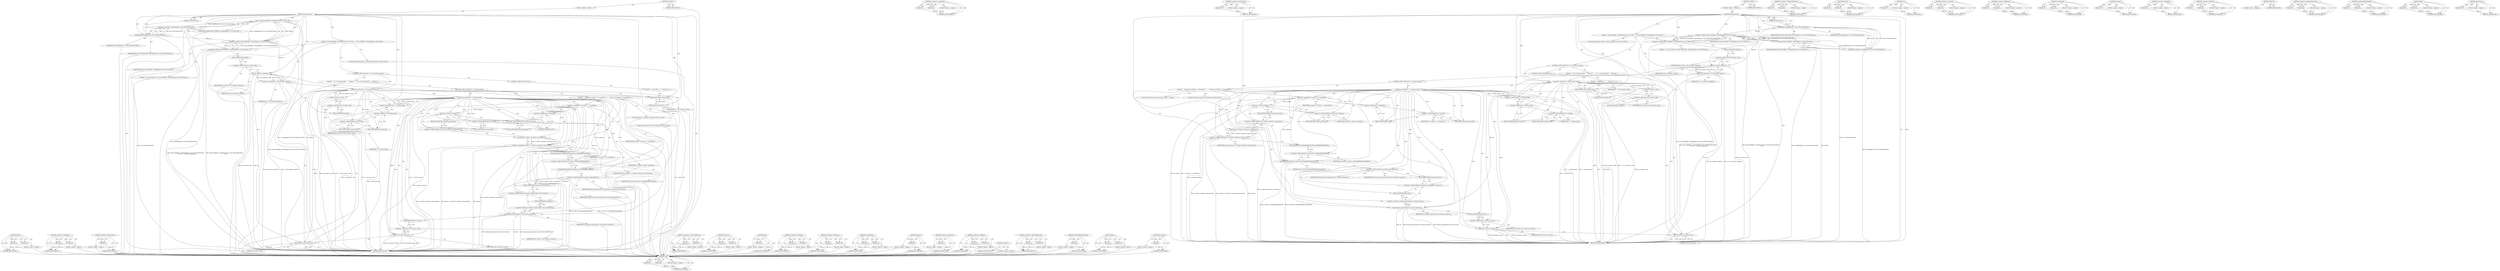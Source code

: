 digraph "pp_instance" {
vulnerable_181 [label=<(METHOD,erase)>];
vulnerable_182 [label=<(PARAM,p1)>];
vulnerable_183 [label=<(PARAM,p2)>];
vulnerable_184 [label=<(BLOCK,&lt;empty&gt;,&lt;empty&gt;)>];
vulnerable_185 [label=<(METHOD_RETURN,ANY)>];
vulnerable_135 [label=<(METHOD,&lt;operator&gt;.assignment)>];
vulnerable_136 [label=<(PARAM,p1)>];
vulnerable_137 [label=<(PARAM,p2)>];
vulnerable_138 [label=<(BLOCK,&lt;empty&gt;,&lt;empty&gt;)>];
vulnerable_139 [label=<(METHOD_RETURN,ANY)>];
vulnerable_159 [label=<(METHOD,&lt;operator&gt;.preDecrement)>];
vulnerable_160 [label=<(PARAM,p1)>];
vulnerable_161 [label=<(BLOCK,&lt;empty&gt;,&lt;empty&gt;)>];
vulnerable_162 [label=<(METHOD_RETURN,ANY)>];
vulnerable_6 [label=<(METHOD,&lt;global&gt;)<SUB>1</SUB>>];
vulnerable_7 [label=<(BLOCK,&lt;empty&gt;,&lt;empty&gt;)<SUB>1</SUB>>];
vulnerable_8 [label=<(METHOD,UnrefResource)<SUB>1</SUB>>];
vulnerable_9 [label=<(PARAM,PP_Resource res)<SUB>1</SUB>>];
vulnerable_10 [label=<(BLOCK,{
  DLOG_IF(ERROR, !CheckIdType(res, PP_ID_TYPE...,{
  DLOG_IF(ERROR, !CheckIdType(res, PP_ID_TYPE...)<SUB>1</SUB>>];
vulnerable_11 [label=<(&lt;operator&gt;.shiftLeft,DLOG_IF(ERROR, !CheckIdType(res, PP_ID_TYPE_RES...)<SUB>2</SUB>>];
vulnerable_12 [label=<(&lt;operator&gt;.shiftLeft,DLOG_IF(ERROR, !CheckIdType(res, PP_ID_TYPE_RES...)<SUB>2</SUB>>];
vulnerable_13 [label=<(DLOG_IF,DLOG_IF(ERROR, !CheckIdType(res, PP_ID_TYPE_RES...)<SUB>2</SUB>>];
vulnerable_14 [label=<(IDENTIFIER,ERROR,DLOG_IF(ERROR, !CheckIdType(res, PP_ID_TYPE_RES...)<SUB>2</SUB>>];
vulnerable_15 [label=<(&lt;operator&gt;.logicalNot,!CheckIdType(res, PP_ID_TYPE_RESOURCE))<SUB>2</SUB>>];
vulnerable_16 [label=<(CheckIdType,CheckIdType(res, PP_ID_TYPE_RESOURCE))<SUB>2</SUB>>];
vulnerable_17 [label=<(IDENTIFIER,res,CheckIdType(res, PP_ID_TYPE_RESOURCE))<SUB>2</SUB>>];
vulnerable_18 [label=<(IDENTIFIER,PP_ID_TYPE_RESOURCE,CheckIdType(res, PP_ID_TYPE_RESOURCE))<SUB>2</SUB>>];
vulnerable_19 [label=<(IDENTIFIER,res,DLOG_IF(ERROR, !CheckIdType(res, PP_ID_TYPE_RES...)<SUB>3</SUB>>];
vulnerable_20 [label=<(LITERAL,&quot; is not a PP_Resource.&quot;,DLOG_IF(ERROR, !CheckIdType(res, PP_ID_TYPE_RES...)<SUB>3</SUB>>];
vulnerable_21 [label="<(LOCAL,ResourceMap.iterator i: ResourceMap.iterator)<SUB>4</SUB>>"];
vulnerable_22 [label=<(&lt;operator&gt;.assignment,i = live_resources_.find(res))<SUB>4</SUB>>];
vulnerable_23 [label=<(IDENTIFIER,i,i = live_resources_.find(res))<SUB>4</SUB>>];
vulnerable_24 [label=<(find,live_resources_.find(res))<SUB>4</SUB>>];
vulnerable_25 [label=<(&lt;operator&gt;.fieldAccess,live_resources_.find)<SUB>4</SUB>>];
vulnerable_26 [label=<(IDENTIFIER,live_resources_,live_resources_.find(res))<SUB>4</SUB>>];
vulnerable_27 [label=<(FIELD_IDENTIFIER,find,find)<SUB>4</SUB>>];
vulnerable_28 [label=<(IDENTIFIER,res,live_resources_.find(res))<SUB>4</SUB>>];
vulnerable_29 [label=<(CONTROL_STRUCTURE,IF,if (i != live_resources_.end()))<SUB>5</SUB>>];
vulnerable_30 [label=<(&lt;operator&gt;.notEquals,i != live_resources_.end())<SUB>5</SUB>>];
vulnerable_31 [label=<(IDENTIFIER,i,i != live_resources_.end())<SUB>5</SUB>>];
vulnerable_32 [label=<(end,live_resources_.end())<SUB>5</SUB>>];
vulnerable_33 [label=<(&lt;operator&gt;.fieldAccess,live_resources_.end)<SUB>5</SUB>>];
vulnerable_34 [label=<(IDENTIFIER,live_resources_,live_resources_.end())<SUB>5</SUB>>];
vulnerable_35 [label=<(FIELD_IDENTIFIER,end,end)<SUB>5</SUB>>];
vulnerable_36 [label=<(BLOCK,{
    if (!--i-&gt;second.second) {
      Resource...,{
    if (!--i-&gt;second.second) {
      Resource...)<SUB>5</SUB>>];
vulnerable_37 [label=<(CONTROL_STRUCTURE,IF,if (!--i-&gt;second.second))<SUB>6</SUB>>];
vulnerable_38 [label=<(&lt;operator&gt;.logicalNot,!--i-&gt;second.second)<SUB>6</SUB>>];
vulnerable_39 [label=<(&lt;operator&gt;.preDecrement,--i-&gt;second.second)<SUB>6</SUB>>];
vulnerable_40 [label=<(&lt;operator&gt;.fieldAccess,i-&gt;second.second)<SUB>6</SUB>>];
vulnerable_41 [label=<(&lt;operator&gt;.indirectFieldAccess,i-&gt;second)<SUB>6</SUB>>];
vulnerable_42 [label=<(IDENTIFIER,i,--i-&gt;second.second)<SUB>6</SUB>>];
vulnerable_43 [label=<(FIELD_IDENTIFIER,second,second)<SUB>6</SUB>>];
vulnerable_44 [label=<(FIELD_IDENTIFIER,second,second)<SUB>6</SUB>>];
vulnerable_45 [label=<(BLOCK,{
      Resource* to_release = i-&gt;second.first;...,{
      Resource* to_release = i-&gt;second.first;...)<SUB>6</SUB>>];
vulnerable_46 [label="<(LOCAL,Resource* to_release: Resource*)<SUB>7</SUB>>"];
vulnerable_47 [label=<(&lt;operator&gt;.assignment,* to_release = i-&gt;second.first)<SUB>7</SUB>>];
vulnerable_48 [label=<(IDENTIFIER,to_release,* to_release = i-&gt;second.first)<SUB>7</SUB>>];
vulnerable_49 [label=<(&lt;operator&gt;.fieldAccess,i-&gt;second.first)<SUB>7</SUB>>];
vulnerable_50 [label=<(&lt;operator&gt;.indirectFieldAccess,i-&gt;second)<SUB>7</SUB>>];
vulnerable_51 [label=<(IDENTIFIER,i,* to_release = i-&gt;second.first)<SUB>7</SUB>>];
vulnerable_52 [label=<(FIELD_IDENTIFIER,second,second)<SUB>7</SUB>>];
vulnerable_53 [label=<(FIELD_IDENTIFIER,first,first)<SUB>7</SUB>>];
vulnerable_54 [label="<(LOCAL,PP_Instance instance: PP_Instance)<SUB>8</SUB>>"];
vulnerable_55 [label=<(&lt;operator&gt;.assignment,instance = to_release-&gt;instance()-&gt;pp_instance())<SUB>8</SUB>>];
vulnerable_56 [label=<(IDENTIFIER,instance,instance = to_release-&gt;instance()-&gt;pp_instance())<SUB>8</SUB>>];
vulnerable_57 [label=<(pp_instance,to_release-&gt;instance()-&gt;pp_instance())<SUB>8</SUB>>];
vulnerable_58 [label=<(&lt;operator&gt;.indirectFieldAccess,to_release-&gt;instance()-&gt;pp_instance)<SUB>8</SUB>>];
vulnerable_59 [label=<(instance,to_release-&gt;instance())<SUB>8</SUB>>];
vulnerable_60 [label=<(&lt;operator&gt;.indirectFieldAccess,to_release-&gt;instance)<SUB>8</SUB>>];
vulnerable_61 [label=<(IDENTIFIER,to_release,to_release-&gt;instance())<SUB>8</SUB>>];
vulnerable_62 [label=<(FIELD_IDENTIFIER,instance,instance)<SUB>8</SUB>>];
vulnerable_63 [label=<(FIELD_IDENTIFIER,pp_instance,pp_instance)<SUB>8</SUB>>];
vulnerable_64 [label=<(LastPluginRefWasDeleted,to_release-&gt;LastPluginRefWasDeleted(false))<SUB>9</SUB>>];
vulnerable_65 [label=<(&lt;operator&gt;.indirectFieldAccess,to_release-&gt;LastPluginRefWasDeleted)<SUB>9</SUB>>];
vulnerable_66 [label=<(IDENTIFIER,to_release,to_release-&gt;LastPluginRefWasDeleted(false))<SUB>9</SUB>>];
vulnerable_67 [label=<(FIELD_IDENTIFIER,LastPluginRefWasDeleted,LastPluginRefWasDeleted)<SUB>9</SUB>>];
vulnerable_68 [label=<(LITERAL,false,to_release-&gt;LastPluginRefWasDeleted(false))<SUB>9</SUB>>];
vulnerable_69 [label=<(erase,instance_map_[instance]-&gt;resources.erase(res))<SUB>11</SUB>>];
vulnerable_70 [label=<(&lt;operator&gt;.fieldAccess,instance_map_[instance]-&gt;resources.erase)<SUB>11</SUB>>];
vulnerable_71 [label=<(&lt;operator&gt;.indirectFieldAccess,instance_map_[instance]-&gt;resources)<SUB>11</SUB>>];
vulnerable_72 [label=<(&lt;operator&gt;.indirectIndexAccess,instance_map_[instance])<SUB>11</SUB>>];
vulnerable_73 [label=<(IDENTIFIER,instance_map_,instance_map_[instance]-&gt;resources.erase(res))<SUB>11</SUB>>];
vulnerable_74 [label=<(IDENTIFIER,instance,instance_map_[instance]-&gt;resources.erase(res))<SUB>11</SUB>>];
vulnerable_75 [label=<(FIELD_IDENTIFIER,resources,resources)<SUB>11</SUB>>];
vulnerable_76 [label=<(FIELD_IDENTIFIER,erase,erase)<SUB>11</SUB>>];
vulnerable_77 [label=<(IDENTIFIER,res,instance_map_[instance]-&gt;resources.erase(res))<SUB>11</SUB>>];
vulnerable_78 [label=<(erase,live_resources_.erase(i))<SUB>12</SUB>>];
vulnerable_79 [label=<(&lt;operator&gt;.fieldAccess,live_resources_.erase)<SUB>12</SUB>>];
vulnerable_80 [label=<(IDENTIFIER,live_resources_,live_resources_.erase(i))<SUB>12</SUB>>];
vulnerable_81 [label=<(FIELD_IDENTIFIER,erase,erase)<SUB>12</SUB>>];
vulnerable_82 [label=<(IDENTIFIER,i,live_resources_.erase(i))<SUB>12</SUB>>];
vulnerable_83 [label=<(RETURN,return true;,return true;)<SUB>14</SUB>>];
vulnerable_84 [label=<(LITERAL,true,return true;)<SUB>14</SUB>>];
vulnerable_85 [label=<(CONTROL_STRUCTURE,ELSE,else)<SUB>15</SUB>>];
vulnerable_86 [label=<(BLOCK,{
    return false;
  },{
    return false;
  })<SUB>15</SUB>>];
vulnerable_87 [label=<(RETURN,return false;,return false;)<SUB>16</SUB>>];
vulnerable_88 [label=<(LITERAL,false,return false;)<SUB>16</SUB>>];
vulnerable_89 [label=<(METHOD_RETURN,bool)<SUB>1</SUB>>];
vulnerable_91 [label=<(METHOD_RETURN,ANY)<SUB>1</SUB>>];
vulnerable_163 [label=<(METHOD,&lt;operator&gt;.indirectFieldAccess)>];
vulnerable_164 [label=<(PARAM,p1)>];
vulnerable_165 [label=<(PARAM,p2)>];
vulnerable_166 [label=<(BLOCK,&lt;empty&gt;,&lt;empty&gt;)>];
vulnerable_167 [label=<(METHOD_RETURN,ANY)>];
vulnerable_121 [label=<(METHOD,DLOG_IF)>];
vulnerable_122 [label=<(PARAM,p1)>];
vulnerable_123 [label=<(PARAM,p2)>];
vulnerable_124 [label=<(BLOCK,&lt;empty&gt;,&lt;empty&gt;)>];
vulnerable_125 [label=<(METHOD_RETURN,ANY)>];
vulnerable_155 [label=<(METHOD,end)>];
vulnerable_156 [label=<(PARAM,p1)>];
vulnerable_157 [label=<(BLOCK,&lt;empty&gt;,&lt;empty&gt;)>];
vulnerable_158 [label=<(METHOD_RETURN,ANY)>];
vulnerable_150 [label=<(METHOD,&lt;operator&gt;.notEquals)>];
vulnerable_151 [label=<(PARAM,p1)>];
vulnerable_152 [label=<(PARAM,p2)>];
vulnerable_153 [label=<(BLOCK,&lt;empty&gt;,&lt;empty&gt;)>];
vulnerable_154 [label=<(METHOD_RETURN,ANY)>];
vulnerable_145 [label=<(METHOD,&lt;operator&gt;.fieldAccess)>];
vulnerable_146 [label=<(PARAM,p1)>];
vulnerable_147 [label=<(PARAM,p2)>];
vulnerable_148 [label=<(BLOCK,&lt;empty&gt;,&lt;empty&gt;)>];
vulnerable_149 [label=<(METHOD_RETURN,ANY)>];
vulnerable_130 [label=<(METHOD,CheckIdType)>];
vulnerable_131 [label=<(PARAM,p1)>];
vulnerable_132 [label=<(PARAM,p2)>];
vulnerable_133 [label=<(BLOCK,&lt;empty&gt;,&lt;empty&gt;)>];
vulnerable_134 [label=<(METHOD_RETURN,ANY)>];
vulnerable_172 [label=<(METHOD,instance)>];
vulnerable_173 [label=<(PARAM,p1)>];
vulnerable_174 [label=<(BLOCK,&lt;empty&gt;,&lt;empty&gt;)>];
vulnerable_175 [label=<(METHOD_RETURN,ANY)>];
vulnerable_126 [label=<(METHOD,&lt;operator&gt;.logicalNot)>];
vulnerable_127 [label=<(PARAM,p1)>];
vulnerable_128 [label=<(BLOCK,&lt;empty&gt;,&lt;empty&gt;)>];
vulnerable_129 [label=<(METHOD_RETURN,ANY)>];
vulnerable_116 [label=<(METHOD,&lt;operator&gt;.shiftLeft)>];
vulnerable_117 [label=<(PARAM,p1)>];
vulnerable_118 [label=<(PARAM,p2)>];
vulnerable_119 [label=<(BLOCK,&lt;empty&gt;,&lt;empty&gt;)>];
vulnerable_120 [label=<(METHOD_RETURN,ANY)>];
vulnerable_110 [label=<(METHOD,&lt;global&gt;)<SUB>1</SUB>>];
vulnerable_111 [label=<(BLOCK,&lt;empty&gt;,&lt;empty&gt;)>];
vulnerable_112 [label=<(METHOD_RETURN,ANY)>];
vulnerable_186 [label=<(METHOD,&lt;operator&gt;.indirectIndexAccess)>];
vulnerable_187 [label=<(PARAM,p1)>];
vulnerable_188 [label=<(PARAM,p2)>];
vulnerable_189 [label=<(BLOCK,&lt;empty&gt;,&lt;empty&gt;)>];
vulnerable_190 [label=<(METHOD_RETURN,ANY)>];
vulnerable_176 [label=<(METHOD,LastPluginRefWasDeleted)>];
vulnerable_177 [label=<(PARAM,p1)>];
vulnerable_178 [label=<(PARAM,p2)>];
vulnerable_179 [label=<(BLOCK,&lt;empty&gt;,&lt;empty&gt;)>];
vulnerable_180 [label=<(METHOD_RETURN,ANY)>];
vulnerable_140 [label=<(METHOD,find)>];
vulnerable_141 [label=<(PARAM,p1)>];
vulnerable_142 [label=<(PARAM,p2)>];
vulnerable_143 [label=<(BLOCK,&lt;empty&gt;,&lt;empty&gt;)>];
vulnerable_144 [label=<(METHOD_RETURN,ANY)>];
vulnerable_168 [label=<(METHOD,pp_instance)>];
vulnerable_169 [label=<(PARAM,p1)>];
vulnerable_170 [label=<(BLOCK,&lt;empty&gt;,&lt;empty&gt;)>];
vulnerable_171 [label=<(METHOD_RETURN,ANY)>];
fixed_179 [label=<(METHOD,erase)>];
fixed_180 [label=<(PARAM,p1)>];
fixed_181 [label=<(PARAM,p2)>];
fixed_182 [label=<(BLOCK,&lt;empty&gt;,&lt;empty&gt;)>];
fixed_183 [label=<(METHOD_RETURN,ANY)>];
fixed_134 [label=<(METHOD,&lt;operator&gt;.assignment)>];
fixed_135 [label=<(PARAM,p1)>];
fixed_136 [label=<(PARAM,p2)>];
fixed_137 [label=<(BLOCK,&lt;empty&gt;,&lt;empty&gt;)>];
fixed_138 [label=<(METHOD_RETURN,ANY)>];
fixed_158 [label=<(METHOD,&lt;operator&gt;.preDecrement)>];
fixed_159 [label=<(PARAM,p1)>];
fixed_160 [label=<(BLOCK,&lt;empty&gt;,&lt;empty&gt;)>];
fixed_161 [label=<(METHOD_RETURN,ANY)>];
fixed_6 [label=<(METHOD,&lt;global&gt;)<SUB>1</SUB>>];
fixed_7 [label=<(BLOCK,&lt;empty&gt;,&lt;empty&gt;)<SUB>1</SUB>>];
fixed_8 [label=<(METHOD,UnrefResource)<SUB>1</SUB>>];
fixed_9 [label=<(PARAM,PP_Resource res)<SUB>1</SUB>>];
fixed_10 [label=<(BLOCK,{
  DLOG_IF(ERROR, !CheckIdType(res, PP_ID_TYPE...,{
  DLOG_IF(ERROR, !CheckIdType(res, PP_ID_TYPE...)<SUB>1</SUB>>];
fixed_11 [label=<(&lt;operator&gt;.shiftLeft,DLOG_IF(ERROR, !CheckIdType(res, PP_ID_TYPE_RES...)<SUB>2</SUB>>];
fixed_12 [label=<(&lt;operator&gt;.shiftLeft,DLOG_IF(ERROR, !CheckIdType(res, PP_ID_TYPE_RES...)<SUB>2</SUB>>];
fixed_13 [label=<(DLOG_IF,DLOG_IF(ERROR, !CheckIdType(res, PP_ID_TYPE_RES...)<SUB>2</SUB>>];
fixed_14 [label=<(IDENTIFIER,ERROR,DLOG_IF(ERROR, !CheckIdType(res, PP_ID_TYPE_RES...)<SUB>2</SUB>>];
fixed_15 [label=<(&lt;operator&gt;.logicalNot,!CheckIdType(res, PP_ID_TYPE_RESOURCE))<SUB>2</SUB>>];
fixed_16 [label=<(CheckIdType,CheckIdType(res, PP_ID_TYPE_RESOURCE))<SUB>2</SUB>>];
fixed_17 [label=<(IDENTIFIER,res,CheckIdType(res, PP_ID_TYPE_RESOURCE))<SUB>2</SUB>>];
fixed_18 [label=<(IDENTIFIER,PP_ID_TYPE_RESOURCE,CheckIdType(res, PP_ID_TYPE_RESOURCE))<SUB>2</SUB>>];
fixed_19 [label=<(IDENTIFIER,res,DLOG_IF(ERROR, !CheckIdType(res, PP_ID_TYPE_RES...)<SUB>3</SUB>>];
fixed_20 [label=<(LITERAL,&quot; is not a PP_Resource.&quot;,DLOG_IF(ERROR, !CheckIdType(res, PP_ID_TYPE_RES...)<SUB>3</SUB>>];
fixed_21 [label="<(LOCAL,ResourceMap.iterator i: ResourceMap.iterator)<SUB>4</SUB>>"];
fixed_22 [label=<(&lt;operator&gt;.assignment,i = live_resources_.find(res))<SUB>4</SUB>>];
fixed_23 [label=<(IDENTIFIER,i,i = live_resources_.find(res))<SUB>4</SUB>>];
fixed_24 [label=<(find,live_resources_.find(res))<SUB>4</SUB>>];
fixed_25 [label=<(&lt;operator&gt;.fieldAccess,live_resources_.find)<SUB>4</SUB>>];
fixed_26 [label=<(IDENTIFIER,live_resources_,live_resources_.find(res))<SUB>4</SUB>>];
fixed_27 [label=<(FIELD_IDENTIFIER,find,find)<SUB>4</SUB>>];
fixed_28 [label=<(IDENTIFIER,res,live_resources_.find(res))<SUB>4</SUB>>];
fixed_29 [label=<(CONTROL_STRUCTURE,IF,if (i != live_resources_.end()))<SUB>5</SUB>>];
fixed_30 [label=<(&lt;operator&gt;.notEquals,i != live_resources_.end())<SUB>5</SUB>>];
fixed_31 [label=<(IDENTIFIER,i,i != live_resources_.end())<SUB>5</SUB>>];
fixed_32 [label=<(end,live_resources_.end())<SUB>5</SUB>>];
fixed_33 [label=<(&lt;operator&gt;.fieldAccess,live_resources_.end)<SUB>5</SUB>>];
fixed_34 [label=<(IDENTIFIER,live_resources_,live_resources_.end())<SUB>5</SUB>>];
fixed_35 [label=<(FIELD_IDENTIFIER,end,end)<SUB>5</SUB>>];
fixed_36 [label=<(BLOCK,{
    if (!--i-&gt;second.second) {
      Resource...,{
    if (!--i-&gt;second.second) {
      Resource...)<SUB>5</SUB>>];
fixed_37 [label=<(CONTROL_STRUCTURE,IF,if (!--i-&gt;second.second))<SUB>6</SUB>>];
fixed_38 [label=<(&lt;operator&gt;.logicalNot,!--i-&gt;second.second)<SUB>6</SUB>>];
fixed_39 [label=<(&lt;operator&gt;.preDecrement,--i-&gt;second.second)<SUB>6</SUB>>];
fixed_40 [label=<(&lt;operator&gt;.fieldAccess,i-&gt;second.second)<SUB>6</SUB>>];
fixed_41 [label=<(&lt;operator&gt;.indirectFieldAccess,i-&gt;second)<SUB>6</SUB>>];
fixed_42 [label=<(IDENTIFIER,i,--i-&gt;second.second)<SUB>6</SUB>>];
fixed_43 [label=<(FIELD_IDENTIFIER,second,second)<SUB>6</SUB>>];
fixed_44 [label=<(FIELD_IDENTIFIER,second,second)<SUB>6</SUB>>];
fixed_45 [label=<(BLOCK,{
      Resource* to_release = i-&gt;second.first;...,{
      Resource* to_release = i-&gt;second.first;...)<SUB>6</SUB>>];
fixed_46 [label="<(LOCAL,Resource* to_release: Resource*)<SUB>7</SUB>>"];
fixed_47 [label=<(&lt;operator&gt;.assignment,* to_release = i-&gt;second.first)<SUB>7</SUB>>];
fixed_48 [label=<(IDENTIFIER,to_release,* to_release = i-&gt;second.first)<SUB>7</SUB>>];
fixed_49 [label=<(&lt;operator&gt;.fieldAccess,i-&gt;second.first)<SUB>7</SUB>>];
fixed_50 [label=<(&lt;operator&gt;.indirectFieldAccess,i-&gt;second)<SUB>7</SUB>>];
fixed_51 [label=<(IDENTIFIER,i,* to_release = i-&gt;second.first)<SUB>7</SUB>>];
fixed_52 [label=<(FIELD_IDENTIFIER,second,second)<SUB>7</SUB>>];
fixed_53 [label=<(FIELD_IDENTIFIER,first,first)<SUB>7</SUB>>];
fixed_54 [label="<(LOCAL,PP_Instance instance: PP_Instance)<SUB>8</SUB>>"];
fixed_55 [label=<(&lt;operator&gt;.assignment,instance = to_release-&gt;instance()-&gt;pp_instance())<SUB>8</SUB>>];
fixed_56 [label=<(IDENTIFIER,instance,instance = to_release-&gt;instance()-&gt;pp_instance())<SUB>8</SUB>>];
fixed_57 [label=<(pp_instance,to_release-&gt;instance()-&gt;pp_instance())<SUB>8</SUB>>];
fixed_58 [label=<(&lt;operator&gt;.indirectFieldAccess,to_release-&gt;instance()-&gt;pp_instance)<SUB>8</SUB>>];
fixed_59 [label=<(instance,to_release-&gt;instance())<SUB>8</SUB>>];
fixed_60 [label=<(&lt;operator&gt;.indirectFieldAccess,to_release-&gt;instance)<SUB>8</SUB>>];
fixed_61 [label=<(IDENTIFIER,to_release,to_release-&gt;instance())<SUB>8</SUB>>];
fixed_62 [label=<(FIELD_IDENTIFIER,instance,instance)<SUB>8</SUB>>];
fixed_63 [label=<(FIELD_IDENTIFIER,pp_instance,pp_instance)<SUB>8</SUB>>];
fixed_64 [label=<(LastPluginRefWasDeleted,to_release-&gt;LastPluginRefWasDeleted())<SUB>9</SUB>>];
fixed_65 [label=<(&lt;operator&gt;.indirectFieldAccess,to_release-&gt;LastPluginRefWasDeleted)<SUB>9</SUB>>];
fixed_66 [label=<(IDENTIFIER,to_release,to_release-&gt;LastPluginRefWasDeleted())<SUB>9</SUB>>];
fixed_67 [label=<(FIELD_IDENTIFIER,LastPluginRefWasDeleted,LastPluginRefWasDeleted)<SUB>9</SUB>>];
fixed_68 [label=<(erase,instance_map_[instance]-&gt;ref_resources.erase(res))<SUB>11</SUB>>];
fixed_69 [label=<(&lt;operator&gt;.fieldAccess,instance_map_[instance]-&gt;ref_resources.erase)<SUB>11</SUB>>];
fixed_70 [label=<(&lt;operator&gt;.indirectFieldAccess,instance_map_[instance]-&gt;ref_resources)<SUB>11</SUB>>];
fixed_71 [label=<(&lt;operator&gt;.indirectIndexAccess,instance_map_[instance])<SUB>11</SUB>>];
fixed_72 [label=<(IDENTIFIER,instance_map_,instance_map_[instance]-&gt;ref_resources.erase(res))<SUB>11</SUB>>];
fixed_73 [label=<(IDENTIFIER,instance,instance_map_[instance]-&gt;ref_resources.erase(res))<SUB>11</SUB>>];
fixed_74 [label=<(FIELD_IDENTIFIER,ref_resources,ref_resources)<SUB>11</SUB>>];
fixed_75 [label=<(FIELD_IDENTIFIER,erase,erase)<SUB>11</SUB>>];
fixed_76 [label=<(IDENTIFIER,res,instance_map_[instance]-&gt;ref_resources.erase(res))<SUB>11</SUB>>];
fixed_77 [label=<(erase,live_resources_.erase(i))<SUB>12</SUB>>];
fixed_78 [label=<(&lt;operator&gt;.fieldAccess,live_resources_.erase)<SUB>12</SUB>>];
fixed_79 [label=<(IDENTIFIER,live_resources_,live_resources_.erase(i))<SUB>12</SUB>>];
fixed_80 [label=<(FIELD_IDENTIFIER,erase,erase)<SUB>12</SUB>>];
fixed_81 [label=<(IDENTIFIER,i,live_resources_.erase(i))<SUB>12</SUB>>];
fixed_82 [label=<(RETURN,return true;,return true;)<SUB>14</SUB>>];
fixed_83 [label=<(LITERAL,true,return true;)<SUB>14</SUB>>];
fixed_84 [label=<(CONTROL_STRUCTURE,ELSE,else)<SUB>15</SUB>>];
fixed_85 [label=<(BLOCK,{
    return false;
  },{
    return false;
  })<SUB>15</SUB>>];
fixed_86 [label=<(RETURN,return false;,return false;)<SUB>16</SUB>>];
fixed_87 [label=<(LITERAL,false,return false;)<SUB>16</SUB>>];
fixed_88 [label=<(METHOD_RETURN,bool)<SUB>1</SUB>>];
fixed_90 [label=<(METHOD_RETURN,ANY)<SUB>1</SUB>>];
fixed_162 [label=<(METHOD,&lt;operator&gt;.indirectFieldAccess)>];
fixed_163 [label=<(PARAM,p1)>];
fixed_164 [label=<(PARAM,p2)>];
fixed_165 [label=<(BLOCK,&lt;empty&gt;,&lt;empty&gt;)>];
fixed_166 [label=<(METHOD_RETURN,ANY)>];
fixed_120 [label=<(METHOD,DLOG_IF)>];
fixed_121 [label=<(PARAM,p1)>];
fixed_122 [label=<(PARAM,p2)>];
fixed_123 [label=<(BLOCK,&lt;empty&gt;,&lt;empty&gt;)>];
fixed_124 [label=<(METHOD_RETURN,ANY)>];
fixed_154 [label=<(METHOD,end)>];
fixed_155 [label=<(PARAM,p1)>];
fixed_156 [label=<(BLOCK,&lt;empty&gt;,&lt;empty&gt;)>];
fixed_157 [label=<(METHOD_RETURN,ANY)>];
fixed_149 [label=<(METHOD,&lt;operator&gt;.notEquals)>];
fixed_150 [label=<(PARAM,p1)>];
fixed_151 [label=<(PARAM,p2)>];
fixed_152 [label=<(BLOCK,&lt;empty&gt;,&lt;empty&gt;)>];
fixed_153 [label=<(METHOD_RETURN,ANY)>];
fixed_144 [label=<(METHOD,&lt;operator&gt;.fieldAccess)>];
fixed_145 [label=<(PARAM,p1)>];
fixed_146 [label=<(PARAM,p2)>];
fixed_147 [label=<(BLOCK,&lt;empty&gt;,&lt;empty&gt;)>];
fixed_148 [label=<(METHOD_RETURN,ANY)>];
fixed_129 [label=<(METHOD,CheckIdType)>];
fixed_130 [label=<(PARAM,p1)>];
fixed_131 [label=<(PARAM,p2)>];
fixed_132 [label=<(BLOCK,&lt;empty&gt;,&lt;empty&gt;)>];
fixed_133 [label=<(METHOD_RETURN,ANY)>];
fixed_171 [label=<(METHOD,instance)>];
fixed_172 [label=<(PARAM,p1)>];
fixed_173 [label=<(BLOCK,&lt;empty&gt;,&lt;empty&gt;)>];
fixed_174 [label=<(METHOD_RETURN,ANY)>];
fixed_125 [label=<(METHOD,&lt;operator&gt;.logicalNot)>];
fixed_126 [label=<(PARAM,p1)>];
fixed_127 [label=<(BLOCK,&lt;empty&gt;,&lt;empty&gt;)>];
fixed_128 [label=<(METHOD_RETURN,ANY)>];
fixed_115 [label=<(METHOD,&lt;operator&gt;.shiftLeft)>];
fixed_116 [label=<(PARAM,p1)>];
fixed_117 [label=<(PARAM,p2)>];
fixed_118 [label=<(BLOCK,&lt;empty&gt;,&lt;empty&gt;)>];
fixed_119 [label=<(METHOD_RETURN,ANY)>];
fixed_109 [label=<(METHOD,&lt;global&gt;)<SUB>1</SUB>>];
fixed_110 [label=<(BLOCK,&lt;empty&gt;,&lt;empty&gt;)>];
fixed_111 [label=<(METHOD_RETURN,ANY)>];
fixed_184 [label=<(METHOD,&lt;operator&gt;.indirectIndexAccess)>];
fixed_185 [label=<(PARAM,p1)>];
fixed_186 [label=<(PARAM,p2)>];
fixed_187 [label=<(BLOCK,&lt;empty&gt;,&lt;empty&gt;)>];
fixed_188 [label=<(METHOD_RETURN,ANY)>];
fixed_175 [label=<(METHOD,LastPluginRefWasDeleted)>];
fixed_176 [label=<(PARAM,p1)>];
fixed_177 [label=<(BLOCK,&lt;empty&gt;,&lt;empty&gt;)>];
fixed_178 [label=<(METHOD_RETURN,ANY)>];
fixed_139 [label=<(METHOD,find)>];
fixed_140 [label=<(PARAM,p1)>];
fixed_141 [label=<(PARAM,p2)>];
fixed_142 [label=<(BLOCK,&lt;empty&gt;,&lt;empty&gt;)>];
fixed_143 [label=<(METHOD_RETURN,ANY)>];
fixed_167 [label=<(METHOD,pp_instance)>];
fixed_168 [label=<(PARAM,p1)>];
fixed_169 [label=<(BLOCK,&lt;empty&gt;,&lt;empty&gt;)>];
fixed_170 [label=<(METHOD_RETURN,ANY)>];
vulnerable_181 -> vulnerable_182  [key=0, label="AST: "];
vulnerable_181 -> vulnerable_182  [key=1, label="DDG: "];
vulnerable_181 -> vulnerable_184  [key=0, label="AST: "];
vulnerable_181 -> vulnerable_183  [key=0, label="AST: "];
vulnerable_181 -> vulnerable_183  [key=1, label="DDG: "];
vulnerable_181 -> vulnerable_185  [key=0, label="AST: "];
vulnerable_181 -> vulnerable_185  [key=1, label="CFG: "];
vulnerable_182 -> vulnerable_185  [key=0, label="DDG: p1"];
vulnerable_183 -> vulnerable_185  [key=0, label="DDG: p2"];
vulnerable_135 -> vulnerable_136  [key=0, label="AST: "];
vulnerable_135 -> vulnerable_136  [key=1, label="DDG: "];
vulnerable_135 -> vulnerable_138  [key=0, label="AST: "];
vulnerable_135 -> vulnerable_137  [key=0, label="AST: "];
vulnerable_135 -> vulnerable_137  [key=1, label="DDG: "];
vulnerable_135 -> vulnerable_139  [key=0, label="AST: "];
vulnerable_135 -> vulnerable_139  [key=1, label="CFG: "];
vulnerable_136 -> vulnerable_139  [key=0, label="DDG: p1"];
vulnerable_137 -> vulnerable_139  [key=0, label="DDG: p2"];
vulnerable_159 -> vulnerable_160  [key=0, label="AST: "];
vulnerable_159 -> vulnerable_160  [key=1, label="DDG: "];
vulnerable_159 -> vulnerable_161  [key=0, label="AST: "];
vulnerable_159 -> vulnerable_162  [key=0, label="AST: "];
vulnerable_159 -> vulnerable_162  [key=1, label="CFG: "];
vulnerable_160 -> vulnerable_162  [key=0, label="DDG: p1"];
vulnerable_6 -> vulnerable_7  [key=0, label="AST: "];
vulnerable_6 -> vulnerable_91  [key=0, label="AST: "];
vulnerable_6 -> vulnerable_91  [key=1, label="CFG: "];
vulnerable_7 -> vulnerable_8  [key=0, label="AST: "];
vulnerable_8 -> vulnerable_9  [key=0, label="AST: "];
vulnerable_8 -> vulnerable_9  [key=1, label="DDG: "];
vulnerable_8 -> vulnerable_10  [key=0, label="AST: "];
vulnerable_8 -> vulnerable_89  [key=0, label="AST: "];
vulnerable_8 -> vulnerable_16  [key=0, label="CFG: "];
vulnerable_8 -> vulnerable_16  [key=1, label="DDG: "];
vulnerable_8 -> vulnerable_11  [key=0, label="DDG: "];
vulnerable_8 -> vulnerable_12  [key=0, label="DDG: "];
vulnerable_8 -> vulnerable_24  [key=0, label="DDG: "];
vulnerable_8 -> vulnerable_30  [key=0, label="DDG: "];
vulnerable_8 -> vulnerable_83  [key=0, label="DDG: "];
vulnerable_8 -> vulnerable_13  [key=0, label="DDG: "];
vulnerable_8 -> vulnerable_84  [key=0, label="DDG: "];
vulnerable_8 -> vulnerable_87  [key=0, label="DDG: "];
vulnerable_8 -> vulnerable_88  [key=0, label="DDG: "];
vulnerable_8 -> vulnerable_64  [key=0, label="DDG: "];
vulnerable_8 -> vulnerable_69  [key=0, label="DDG: "];
vulnerable_8 -> vulnerable_78  [key=0, label="DDG: "];
vulnerable_9 -> vulnerable_16  [key=0, label="DDG: res"];
vulnerable_10 -> vulnerable_11  [key=0, label="AST: "];
vulnerable_10 -> vulnerable_21  [key=0, label="AST: "];
vulnerable_10 -> vulnerable_22  [key=0, label="AST: "];
vulnerable_10 -> vulnerable_29  [key=0, label="AST: "];
vulnerable_11 -> vulnerable_12  [key=0, label="AST: "];
vulnerable_11 -> vulnerable_20  [key=0, label="AST: "];
vulnerable_11 -> vulnerable_27  [key=0, label="CFG: "];
vulnerable_11 -> vulnerable_89  [key=0, label="DDG: DLOG_IF(ERROR, !CheckIdType(res, PP_ID_TYPE_RESOURCE))
      &lt;&lt; res"];
vulnerable_11 -> vulnerable_89  [key=1, label="DDG: DLOG_IF(ERROR, !CheckIdType(res, PP_ID_TYPE_RESOURCE))
      &lt;&lt; res &lt;&lt; &quot; is not a PP_Resource.&quot;"];
vulnerable_12 -> vulnerable_13  [key=0, label="AST: "];
vulnerable_12 -> vulnerable_19  [key=0, label="AST: "];
vulnerable_12 -> vulnerable_11  [key=0, label="CFG: "];
vulnerable_12 -> vulnerable_11  [key=1, label="DDG: DLOG_IF(ERROR, !CheckIdType(res, PP_ID_TYPE_RESOURCE))"];
vulnerable_12 -> vulnerable_11  [key=2, label="DDG: res"];
vulnerable_12 -> vulnerable_89  [key=0, label="DDG: DLOG_IF(ERROR, !CheckIdType(res, PP_ID_TYPE_RESOURCE))"];
vulnerable_12 -> vulnerable_24  [key=0, label="DDG: res"];
vulnerable_13 -> vulnerable_14  [key=0, label="AST: "];
vulnerable_13 -> vulnerable_15  [key=0, label="AST: "];
vulnerable_13 -> vulnerable_12  [key=0, label="CFG: "];
vulnerable_13 -> vulnerable_12  [key=1, label="DDG: ERROR"];
vulnerable_13 -> vulnerable_12  [key=2, label="DDG: !CheckIdType(res, PP_ID_TYPE_RESOURCE)"];
vulnerable_13 -> vulnerable_89  [key=0, label="DDG: !CheckIdType(res, PP_ID_TYPE_RESOURCE)"];
vulnerable_13 -> vulnerable_89  [key=1, label="DDG: ERROR"];
vulnerable_15 -> vulnerable_16  [key=0, label="AST: "];
vulnerable_15 -> vulnerable_13  [key=0, label="CFG: "];
vulnerable_15 -> vulnerable_13  [key=1, label="DDG: CheckIdType(res, PP_ID_TYPE_RESOURCE)"];
vulnerable_15 -> vulnerable_89  [key=0, label="DDG: CheckIdType(res, PP_ID_TYPE_RESOURCE)"];
vulnerable_16 -> vulnerable_17  [key=0, label="AST: "];
vulnerable_16 -> vulnerable_18  [key=0, label="AST: "];
vulnerable_16 -> vulnerable_15  [key=0, label="CFG: "];
vulnerable_16 -> vulnerable_15  [key=1, label="DDG: res"];
vulnerable_16 -> vulnerable_15  [key=2, label="DDG: PP_ID_TYPE_RESOURCE"];
vulnerable_16 -> vulnerable_89  [key=0, label="DDG: PP_ID_TYPE_RESOURCE"];
vulnerable_16 -> vulnerable_12  [key=0, label="DDG: res"];
vulnerable_22 -> vulnerable_23  [key=0, label="AST: "];
vulnerable_22 -> vulnerable_24  [key=0, label="AST: "];
vulnerable_22 -> vulnerable_35  [key=0, label="CFG: "];
vulnerable_22 -> vulnerable_89  [key=0, label="DDG: live_resources_.find(res)"];
vulnerable_22 -> vulnerable_89  [key=1, label="DDG: i = live_resources_.find(res)"];
vulnerable_22 -> vulnerable_30  [key=0, label="DDG: i"];
vulnerable_24 -> vulnerable_25  [key=0, label="AST: "];
vulnerable_24 -> vulnerable_28  [key=0, label="AST: "];
vulnerable_24 -> vulnerable_22  [key=0, label="CFG: "];
vulnerable_24 -> vulnerable_22  [key=1, label="DDG: live_resources_.find"];
vulnerable_24 -> vulnerable_22  [key=2, label="DDG: res"];
vulnerable_24 -> vulnerable_89  [key=0, label="DDG: live_resources_.find"];
vulnerable_24 -> vulnerable_89  [key=1, label="DDG: res"];
vulnerable_24 -> vulnerable_69  [key=0, label="DDG: res"];
vulnerable_25 -> vulnerable_26  [key=0, label="AST: "];
vulnerable_25 -> vulnerable_27  [key=0, label="AST: "];
vulnerable_25 -> vulnerable_24  [key=0, label="CFG: "];
vulnerable_27 -> vulnerable_25  [key=0, label="CFG: "];
vulnerable_29 -> vulnerable_30  [key=0, label="AST: "];
vulnerable_29 -> vulnerable_36  [key=0, label="AST: "];
vulnerable_29 -> vulnerable_85  [key=0, label="AST: "];
vulnerable_30 -> vulnerable_31  [key=0, label="AST: "];
vulnerable_30 -> vulnerable_32  [key=0, label="AST: "];
vulnerable_30 -> vulnerable_43  [key=0, label="CFG: "];
vulnerable_30 -> vulnerable_43  [key=1, label="CDG: "];
vulnerable_30 -> vulnerable_87  [key=0, label="CFG: "];
vulnerable_30 -> vulnerable_87  [key=1, label="CDG: "];
vulnerable_30 -> vulnerable_89  [key=0, label="DDG: i"];
vulnerable_30 -> vulnerable_89  [key=1, label="DDG: live_resources_.end()"];
vulnerable_30 -> vulnerable_89  [key=2, label="DDG: i != live_resources_.end()"];
vulnerable_30 -> vulnerable_78  [key=0, label="DDG: i"];
vulnerable_30 -> vulnerable_83  [key=0, label="CDG: "];
vulnerable_30 -> vulnerable_38  [key=0, label="CDG: "];
vulnerable_30 -> vulnerable_41  [key=0, label="CDG: "];
vulnerable_30 -> vulnerable_40  [key=0, label="CDG: "];
vulnerable_30 -> vulnerable_44  [key=0, label="CDG: "];
vulnerable_30 -> vulnerable_39  [key=0, label="CDG: "];
vulnerable_32 -> vulnerable_33  [key=0, label="AST: "];
vulnerable_32 -> vulnerable_30  [key=0, label="CFG: "];
vulnerable_32 -> vulnerable_30  [key=1, label="DDG: live_resources_.end"];
vulnerable_32 -> vulnerable_89  [key=0, label="DDG: live_resources_.end"];
vulnerable_33 -> vulnerable_34  [key=0, label="AST: "];
vulnerable_33 -> vulnerable_35  [key=0, label="AST: "];
vulnerable_33 -> vulnerable_32  [key=0, label="CFG: "];
vulnerable_35 -> vulnerable_33  [key=0, label="CFG: "];
vulnerable_36 -> vulnerable_37  [key=0, label="AST: "];
vulnerable_36 -> vulnerable_83  [key=0, label="AST: "];
vulnerable_37 -> vulnerable_38  [key=0, label="AST: "];
vulnerable_37 -> vulnerable_45  [key=0, label="AST: "];
vulnerable_38 -> vulnerable_39  [key=0, label="AST: "];
vulnerable_38 -> vulnerable_52  [key=0, label="CFG: "];
vulnerable_38 -> vulnerable_52  [key=1, label="CDG: "];
vulnerable_38 -> vulnerable_83  [key=0, label="CFG: "];
vulnerable_38 -> vulnerable_89  [key=0, label="DDG: --i-&gt;second.second"];
vulnerable_38 -> vulnerable_89  [key=1, label="DDG: !--i-&gt;second.second"];
vulnerable_38 -> vulnerable_47  [key=0, label="CDG: "];
vulnerable_38 -> vulnerable_58  [key=0, label="CDG: "];
vulnerable_38 -> vulnerable_49  [key=0, label="CDG: "];
vulnerable_38 -> vulnerable_60  [key=0, label="CDG: "];
vulnerable_38 -> vulnerable_64  [key=0, label="CDG: "];
vulnerable_38 -> vulnerable_57  [key=0, label="CDG: "];
vulnerable_38 -> vulnerable_71  [key=0, label="CDG: "];
vulnerable_38 -> vulnerable_75  [key=0, label="CDG: "];
vulnerable_38 -> vulnerable_81  [key=0, label="CDG: "];
vulnerable_38 -> vulnerable_53  [key=0, label="CDG: "];
vulnerable_38 -> vulnerable_72  [key=0, label="CDG: "];
vulnerable_38 -> vulnerable_69  [key=0, label="CDG: "];
vulnerable_38 -> vulnerable_67  [key=0, label="CDG: "];
vulnerable_38 -> vulnerable_70  [key=0, label="CDG: "];
vulnerable_38 -> vulnerable_63  [key=0, label="CDG: "];
vulnerable_38 -> vulnerable_76  [key=0, label="CDG: "];
vulnerable_38 -> vulnerable_65  [key=0, label="CDG: "];
vulnerable_38 -> vulnerable_50  [key=0, label="CDG: "];
vulnerable_38 -> vulnerable_59  [key=0, label="CDG: "];
vulnerable_38 -> vulnerable_55  [key=0, label="CDG: "];
vulnerable_38 -> vulnerable_78  [key=0, label="CDG: "];
vulnerable_38 -> vulnerable_62  [key=0, label="CDG: "];
vulnerable_38 -> vulnerable_79  [key=0, label="CDG: "];
vulnerable_39 -> vulnerable_40  [key=0, label="AST: "];
vulnerable_39 -> vulnerable_38  [key=0, label="CFG: "];
vulnerable_39 -> vulnerable_38  [key=1, label="DDG: i-&gt;second.second"];
vulnerable_39 -> vulnerable_89  [key=0, label="DDG: i-&gt;second.second"];
vulnerable_40 -> vulnerable_41  [key=0, label="AST: "];
vulnerable_40 -> vulnerable_44  [key=0, label="AST: "];
vulnerable_40 -> vulnerable_39  [key=0, label="CFG: "];
vulnerable_41 -> vulnerable_42  [key=0, label="AST: "];
vulnerable_41 -> vulnerable_43  [key=0, label="AST: "];
vulnerable_41 -> vulnerable_44  [key=0, label="CFG: "];
vulnerable_43 -> vulnerable_41  [key=0, label="CFG: "];
vulnerable_44 -> vulnerable_40  [key=0, label="CFG: "];
vulnerable_45 -> vulnerable_46  [key=0, label="AST: "];
vulnerable_45 -> vulnerable_47  [key=0, label="AST: "];
vulnerable_45 -> vulnerable_54  [key=0, label="AST: "];
vulnerable_45 -> vulnerable_55  [key=0, label="AST: "];
vulnerable_45 -> vulnerable_64  [key=0, label="AST: "];
vulnerable_45 -> vulnerable_69  [key=0, label="AST: "];
vulnerable_45 -> vulnerable_78  [key=0, label="AST: "];
vulnerable_47 -> vulnerable_48  [key=0, label="AST: "];
vulnerable_47 -> vulnerable_49  [key=0, label="AST: "];
vulnerable_47 -> vulnerable_62  [key=0, label="CFG: "];
vulnerable_47 -> vulnerable_89  [key=0, label="DDG: to_release"];
vulnerable_47 -> vulnerable_89  [key=1, label="DDG: * to_release = i-&gt;second.first"];
vulnerable_47 -> vulnerable_64  [key=0, label="DDG: to_release"];
vulnerable_47 -> vulnerable_59  [key=0, label="DDG: to_release"];
vulnerable_49 -> vulnerable_50  [key=0, label="AST: "];
vulnerable_49 -> vulnerable_53  [key=0, label="AST: "];
vulnerable_49 -> vulnerable_47  [key=0, label="CFG: "];
vulnerable_50 -> vulnerable_51  [key=0, label="AST: "];
vulnerable_50 -> vulnerable_52  [key=0, label="AST: "];
vulnerable_50 -> vulnerable_53  [key=0, label="CFG: "];
vulnerable_52 -> vulnerable_50  [key=0, label="CFG: "];
vulnerable_53 -> vulnerable_49  [key=0, label="CFG: "];
vulnerable_55 -> vulnerable_56  [key=0, label="AST: "];
vulnerable_55 -> vulnerable_57  [key=0, label="AST: "];
vulnerable_55 -> vulnerable_67  [key=0, label="CFG: "];
vulnerable_55 -> vulnerable_89  [key=0, label="DDG: instance"];
vulnerable_55 -> vulnerable_89  [key=1, label="DDG: to_release-&gt;instance()-&gt;pp_instance()"];
vulnerable_55 -> vulnerable_89  [key=2, label="DDG: instance = to_release-&gt;instance()-&gt;pp_instance()"];
vulnerable_57 -> vulnerable_58  [key=0, label="AST: "];
vulnerable_57 -> vulnerable_55  [key=0, label="CFG: "];
vulnerable_57 -> vulnerable_55  [key=1, label="DDG: to_release-&gt;instance()-&gt;pp_instance"];
vulnerable_57 -> vulnerable_89  [key=0, label="DDG: to_release-&gt;instance()-&gt;pp_instance"];
vulnerable_58 -> vulnerable_59  [key=0, label="AST: "];
vulnerable_58 -> vulnerable_63  [key=0, label="AST: "];
vulnerable_58 -> vulnerable_57  [key=0, label="CFG: "];
vulnerable_59 -> vulnerable_60  [key=0, label="AST: "];
vulnerable_59 -> vulnerable_63  [key=0, label="CFG: "];
vulnerable_59 -> vulnerable_89  [key=0, label="DDG: to_release-&gt;instance"];
vulnerable_60 -> vulnerable_61  [key=0, label="AST: "];
vulnerable_60 -> vulnerable_62  [key=0, label="AST: "];
vulnerable_60 -> vulnerable_59  [key=0, label="CFG: "];
vulnerable_62 -> vulnerable_60  [key=0, label="CFG: "];
vulnerable_63 -> vulnerable_58  [key=0, label="CFG: "];
vulnerable_64 -> vulnerable_65  [key=0, label="AST: "];
vulnerable_64 -> vulnerable_68  [key=0, label="AST: "];
vulnerable_64 -> vulnerable_72  [key=0, label="CFG: "];
vulnerable_64 -> vulnerable_89  [key=0, label="DDG: to_release-&gt;LastPluginRefWasDeleted"];
vulnerable_64 -> vulnerable_89  [key=1, label="DDG: to_release-&gt;LastPluginRefWasDeleted(false)"];
vulnerable_65 -> vulnerable_66  [key=0, label="AST: "];
vulnerable_65 -> vulnerable_67  [key=0, label="AST: "];
vulnerable_65 -> vulnerable_64  [key=0, label="CFG: "];
vulnerable_67 -> vulnerable_65  [key=0, label="CFG: "];
vulnerable_69 -> vulnerable_70  [key=0, label="AST: "];
vulnerable_69 -> vulnerable_77  [key=0, label="AST: "];
vulnerable_69 -> vulnerable_81  [key=0, label="CFG: "];
vulnerable_69 -> vulnerable_89  [key=0, label="DDG: instance_map_[instance]-&gt;resources.erase"];
vulnerable_69 -> vulnerable_89  [key=1, label="DDG: res"];
vulnerable_69 -> vulnerable_89  [key=2, label="DDG: instance_map_[instance]-&gt;resources.erase(res)"];
vulnerable_70 -> vulnerable_71  [key=0, label="AST: "];
vulnerable_70 -> vulnerable_76  [key=0, label="AST: "];
vulnerable_70 -> vulnerable_69  [key=0, label="CFG: "];
vulnerable_71 -> vulnerable_72  [key=0, label="AST: "];
vulnerable_71 -> vulnerable_75  [key=0, label="AST: "];
vulnerable_71 -> vulnerable_76  [key=0, label="CFG: "];
vulnerable_72 -> vulnerable_73  [key=0, label="AST: "];
vulnerable_72 -> vulnerable_74  [key=0, label="AST: "];
vulnerable_72 -> vulnerable_75  [key=0, label="CFG: "];
vulnerable_75 -> vulnerable_71  [key=0, label="CFG: "];
vulnerable_76 -> vulnerable_70  [key=0, label="CFG: "];
vulnerable_78 -> vulnerable_79  [key=0, label="AST: "];
vulnerable_78 -> vulnerable_82  [key=0, label="AST: "];
vulnerable_78 -> vulnerable_83  [key=0, label="CFG: "];
vulnerable_78 -> vulnerable_89  [key=0, label="DDG: live_resources_.erase"];
vulnerable_78 -> vulnerable_89  [key=1, label="DDG: i"];
vulnerable_78 -> vulnerable_89  [key=2, label="DDG: live_resources_.erase(i)"];
vulnerable_79 -> vulnerable_80  [key=0, label="AST: "];
vulnerable_79 -> vulnerable_81  [key=0, label="AST: "];
vulnerable_79 -> vulnerable_78  [key=0, label="CFG: "];
vulnerable_81 -> vulnerable_79  [key=0, label="CFG: "];
vulnerable_83 -> vulnerable_84  [key=0, label="AST: "];
vulnerable_83 -> vulnerable_89  [key=0, label="CFG: "];
vulnerable_83 -> vulnerable_89  [key=1, label="DDG: &lt;RET&gt;"];
vulnerable_84 -> vulnerable_83  [key=0, label="DDG: true"];
vulnerable_85 -> vulnerable_86  [key=0, label="AST: "];
vulnerable_86 -> vulnerable_87  [key=0, label="AST: "];
vulnerable_87 -> vulnerable_88  [key=0, label="AST: "];
vulnerable_87 -> vulnerable_89  [key=0, label="CFG: "];
vulnerable_87 -> vulnerable_89  [key=1, label="DDG: &lt;RET&gt;"];
vulnerable_88 -> vulnerable_87  [key=0, label="DDG: false"];
vulnerable_163 -> vulnerable_164  [key=0, label="AST: "];
vulnerable_163 -> vulnerable_164  [key=1, label="DDG: "];
vulnerable_163 -> vulnerable_166  [key=0, label="AST: "];
vulnerable_163 -> vulnerable_165  [key=0, label="AST: "];
vulnerable_163 -> vulnerable_165  [key=1, label="DDG: "];
vulnerable_163 -> vulnerable_167  [key=0, label="AST: "];
vulnerable_163 -> vulnerable_167  [key=1, label="CFG: "];
vulnerable_164 -> vulnerable_167  [key=0, label="DDG: p1"];
vulnerable_165 -> vulnerable_167  [key=0, label="DDG: p2"];
vulnerable_121 -> vulnerable_122  [key=0, label="AST: "];
vulnerable_121 -> vulnerable_122  [key=1, label="DDG: "];
vulnerable_121 -> vulnerable_124  [key=0, label="AST: "];
vulnerable_121 -> vulnerable_123  [key=0, label="AST: "];
vulnerable_121 -> vulnerable_123  [key=1, label="DDG: "];
vulnerable_121 -> vulnerable_125  [key=0, label="AST: "];
vulnerable_121 -> vulnerable_125  [key=1, label="CFG: "];
vulnerable_122 -> vulnerable_125  [key=0, label="DDG: p1"];
vulnerable_123 -> vulnerable_125  [key=0, label="DDG: p2"];
vulnerable_155 -> vulnerable_156  [key=0, label="AST: "];
vulnerable_155 -> vulnerable_156  [key=1, label="DDG: "];
vulnerable_155 -> vulnerable_157  [key=0, label="AST: "];
vulnerable_155 -> vulnerable_158  [key=0, label="AST: "];
vulnerable_155 -> vulnerable_158  [key=1, label="CFG: "];
vulnerable_156 -> vulnerable_158  [key=0, label="DDG: p1"];
vulnerable_150 -> vulnerable_151  [key=0, label="AST: "];
vulnerable_150 -> vulnerable_151  [key=1, label="DDG: "];
vulnerable_150 -> vulnerable_153  [key=0, label="AST: "];
vulnerable_150 -> vulnerable_152  [key=0, label="AST: "];
vulnerable_150 -> vulnerable_152  [key=1, label="DDG: "];
vulnerable_150 -> vulnerable_154  [key=0, label="AST: "];
vulnerable_150 -> vulnerable_154  [key=1, label="CFG: "];
vulnerable_151 -> vulnerable_154  [key=0, label="DDG: p1"];
vulnerable_152 -> vulnerable_154  [key=0, label="DDG: p2"];
vulnerable_145 -> vulnerable_146  [key=0, label="AST: "];
vulnerable_145 -> vulnerable_146  [key=1, label="DDG: "];
vulnerable_145 -> vulnerable_148  [key=0, label="AST: "];
vulnerable_145 -> vulnerable_147  [key=0, label="AST: "];
vulnerable_145 -> vulnerable_147  [key=1, label="DDG: "];
vulnerable_145 -> vulnerable_149  [key=0, label="AST: "];
vulnerable_145 -> vulnerable_149  [key=1, label="CFG: "];
vulnerable_146 -> vulnerable_149  [key=0, label="DDG: p1"];
vulnerable_147 -> vulnerable_149  [key=0, label="DDG: p2"];
vulnerable_130 -> vulnerable_131  [key=0, label="AST: "];
vulnerable_130 -> vulnerable_131  [key=1, label="DDG: "];
vulnerable_130 -> vulnerable_133  [key=0, label="AST: "];
vulnerable_130 -> vulnerable_132  [key=0, label="AST: "];
vulnerable_130 -> vulnerable_132  [key=1, label="DDG: "];
vulnerable_130 -> vulnerable_134  [key=0, label="AST: "];
vulnerable_130 -> vulnerable_134  [key=1, label="CFG: "];
vulnerable_131 -> vulnerable_134  [key=0, label="DDG: p1"];
vulnerable_132 -> vulnerable_134  [key=0, label="DDG: p2"];
vulnerable_172 -> vulnerable_173  [key=0, label="AST: "];
vulnerable_172 -> vulnerable_173  [key=1, label="DDG: "];
vulnerable_172 -> vulnerable_174  [key=0, label="AST: "];
vulnerable_172 -> vulnerable_175  [key=0, label="AST: "];
vulnerable_172 -> vulnerable_175  [key=1, label="CFG: "];
vulnerable_173 -> vulnerable_175  [key=0, label="DDG: p1"];
vulnerable_126 -> vulnerable_127  [key=0, label="AST: "];
vulnerable_126 -> vulnerable_127  [key=1, label="DDG: "];
vulnerable_126 -> vulnerable_128  [key=0, label="AST: "];
vulnerable_126 -> vulnerable_129  [key=0, label="AST: "];
vulnerable_126 -> vulnerable_129  [key=1, label="CFG: "];
vulnerable_127 -> vulnerable_129  [key=0, label="DDG: p1"];
vulnerable_116 -> vulnerable_117  [key=0, label="AST: "];
vulnerable_116 -> vulnerable_117  [key=1, label="DDG: "];
vulnerable_116 -> vulnerable_119  [key=0, label="AST: "];
vulnerable_116 -> vulnerable_118  [key=0, label="AST: "];
vulnerable_116 -> vulnerable_118  [key=1, label="DDG: "];
vulnerable_116 -> vulnerable_120  [key=0, label="AST: "];
vulnerable_116 -> vulnerable_120  [key=1, label="CFG: "];
vulnerable_117 -> vulnerable_120  [key=0, label="DDG: p1"];
vulnerable_118 -> vulnerable_120  [key=0, label="DDG: p2"];
vulnerable_110 -> vulnerable_111  [key=0, label="AST: "];
vulnerable_110 -> vulnerable_112  [key=0, label="AST: "];
vulnerable_110 -> vulnerable_112  [key=1, label="CFG: "];
vulnerable_186 -> vulnerable_187  [key=0, label="AST: "];
vulnerable_186 -> vulnerable_187  [key=1, label="DDG: "];
vulnerable_186 -> vulnerable_189  [key=0, label="AST: "];
vulnerable_186 -> vulnerable_188  [key=0, label="AST: "];
vulnerable_186 -> vulnerable_188  [key=1, label="DDG: "];
vulnerable_186 -> vulnerable_190  [key=0, label="AST: "];
vulnerable_186 -> vulnerable_190  [key=1, label="CFG: "];
vulnerable_187 -> vulnerable_190  [key=0, label="DDG: p1"];
vulnerable_188 -> vulnerable_190  [key=0, label="DDG: p2"];
vulnerable_176 -> vulnerable_177  [key=0, label="AST: "];
vulnerable_176 -> vulnerable_177  [key=1, label="DDG: "];
vulnerable_176 -> vulnerable_179  [key=0, label="AST: "];
vulnerable_176 -> vulnerable_178  [key=0, label="AST: "];
vulnerable_176 -> vulnerable_178  [key=1, label="DDG: "];
vulnerable_176 -> vulnerable_180  [key=0, label="AST: "];
vulnerable_176 -> vulnerable_180  [key=1, label="CFG: "];
vulnerable_177 -> vulnerable_180  [key=0, label="DDG: p1"];
vulnerable_178 -> vulnerable_180  [key=0, label="DDG: p2"];
vulnerable_140 -> vulnerable_141  [key=0, label="AST: "];
vulnerable_140 -> vulnerable_141  [key=1, label="DDG: "];
vulnerable_140 -> vulnerable_143  [key=0, label="AST: "];
vulnerable_140 -> vulnerable_142  [key=0, label="AST: "];
vulnerable_140 -> vulnerable_142  [key=1, label="DDG: "];
vulnerable_140 -> vulnerable_144  [key=0, label="AST: "];
vulnerable_140 -> vulnerable_144  [key=1, label="CFG: "];
vulnerable_141 -> vulnerable_144  [key=0, label="DDG: p1"];
vulnerable_142 -> vulnerable_144  [key=0, label="DDG: p2"];
vulnerable_168 -> vulnerable_169  [key=0, label="AST: "];
vulnerable_168 -> vulnerable_169  [key=1, label="DDG: "];
vulnerable_168 -> vulnerable_170  [key=0, label="AST: "];
vulnerable_168 -> vulnerable_171  [key=0, label="AST: "];
vulnerable_168 -> vulnerable_171  [key=1, label="CFG: "];
vulnerable_169 -> vulnerable_171  [key=0, label="DDG: p1"];
fixed_179 -> fixed_180  [key=0, label="AST: "];
fixed_179 -> fixed_180  [key=1, label="DDG: "];
fixed_179 -> fixed_182  [key=0, label="AST: "];
fixed_179 -> fixed_181  [key=0, label="AST: "];
fixed_179 -> fixed_181  [key=1, label="DDG: "];
fixed_179 -> fixed_183  [key=0, label="AST: "];
fixed_179 -> fixed_183  [key=1, label="CFG: "];
fixed_180 -> fixed_183  [key=0, label="DDG: p1"];
fixed_181 -> fixed_183  [key=0, label="DDG: p2"];
fixed_182 -> vulnerable_181  [key=0];
fixed_183 -> vulnerable_181  [key=0];
fixed_134 -> fixed_135  [key=0, label="AST: "];
fixed_134 -> fixed_135  [key=1, label="DDG: "];
fixed_134 -> fixed_137  [key=0, label="AST: "];
fixed_134 -> fixed_136  [key=0, label="AST: "];
fixed_134 -> fixed_136  [key=1, label="DDG: "];
fixed_134 -> fixed_138  [key=0, label="AST: "];
fixed_134 -> fixed_138  [key=1, label="CFG: "];
fixed_135 -> fixed_138  [key=0, label="DDG: p1"];
fixed_136 -> fixed_138  [key=0, label="DDG: p2"];
fixed_137 -> vulnerable_181  [key=0];
fixed_138 -> vulnerable_181  [key=0];
fixed_158 -> fixed_159  [key=0, label="AST: "];
fixed_158 -> fixed_159  [key=1, label="DDG: "];
fixed_158 -> fixed_160  [key=0, label="AST: "];
fixed_158 -> fixed_161  [key=0, label="AST: "];
fixed_158 -> fixed_161  [key=1, label="CFG: "];
fixed_159 -> fixed_161  [key=0, label="DDG: p1"];
fixed_160 -> vulnerable_181  [key=0];
fixed_161 -> vulnerable_181  [key=0];
fixed_6 -> fixed_7  [key=0, label="AST: "];
fixed_6 -> fixed_90  [key=0, label="AST: "];
fixed_6 -> fixed_90  [key=1, label="CFG: "];
fixed_7 -> fixed_8  [key=0, label="AST: "];
fixed_8 -> fixed_9  [key=0, label="AST: "];
fixed_8 -> fixed_9  [key=1, label="DDG: "];
fixed_8 -> fixed_10  [key=0, label="AST: "];
fixed_8 -> fixed_88  [key=0, label="AST: "];
fixed_8 -> fixed_16  [key=0, label="CFG: "];
fixed_8 -> fixed_16  [key=1, label="DDG: "];
fixed_8 -> fixed_11  [key=0, label="DDG: "];
fixed_8 -> fixed_12  [key=0, label="DDG: "];
fixed_8 -> fixed_24  [key=0, label="DDG: "];
fixed_8 -> fixed_30  [key=0, label="DDG: "];
fixed_8 -> fixed_82  [key=0, label="DDG: "];
fixed_8 -> fixed_13  [key=0, label="DDG: "];
fixed_8 -> fixed_83  [key=0, label="DDG: "];
fixed_8 -> fixed_86  [key=0, label="DDG: "];
fixed_8 -> fixed_87  [key=0, label="DDG: "];
fixed_8 -> fixed_68  [key=0, label="DDG: "];
fixed_8 -> fixed_77  [key=0, label="DDG: "];
fixed_9 -> fixed_16  [key=0, label="DDG: res"];
fixed_10 -> fixed_11  [key=0, label="AST: "];
fixed_10 -> fixed_21  [key=0, label="AST: "];
fixed_10 -> fixed_22  [key=0, label="AST: "];
fixed_10 -> fixed_29  [key=0, label="AST: "];
fixed_11 -> fixed_12  [key=0, label="AST: "];
fixed_11 -> fixed_20  [key=0, label="AST: "];
fixed_11 -> fixed_27  [key=0, label="CFG: "];
fixed_11 -> fixed_88  [key=0, label="DDG: DLOG_IF(ERROR, !CheckIdType(res, PP_ID_TYPE_RESOURCE))
      &lt;&lt; res"];
fixed_11 -> fixed_88  [key=1, label="DDG: DLOG_IF(ERROR, !CheckIdType(res, PP_ID_TYPE_RESOURCE))
      &lt;&lt; res &lt;&lt; &quot; is not a PP_Resource.&quot;"];
fixed_12 -> fixed_13  [key=0, label="AST: "];
fixed_12 -> fixed_19  [key=0, label="AST: "];
fixed_12 -> fixed_11  [key=0, label="CFG: "];
fixed_12 -> fixed_11  [key=1, label="DDG: DLOG_IF(ERROR, !CheckIdType(res, PP_ID_TYPE_RESOURCE))"];
fixed_12 -> fixed_11  [key=2, label="DDG: res"];
fixed_12 -> fixed_88  [key=0, label="DDG: DLOG_IF(ERROR, !CheckIdType(res, PP_ID_TYPE_RESOURCE))"];
fixed_12 -> fixed_24  [key=0, label="DDG: res"];
fixed_13 -> fixed_14  [key=0, label="AST: "];
fixed_13 -> fixed_15  [key=0, label="AST: "];
fixed_13 -> fixed_12  [key=0, label="CFG: "];
fixed_13 -> fixed_12  [key=1, label="DDG: ERROR"];
fixed_13 -> fixed_12  [key=2, label="DDG: !CheckIdType(res, PP_ID_TYPE_RESOURCE)"];
fixed_13 -> fixed_88  [key=0, label="DDG: !CheckIdType(res, PP_ID_TYPE_RESOURCE)"];
fixed_13 -> fixed_88  [key=1, label="DDG: ERROR"];
fixed_14 -> vulnerable_181  [key=0];
fixed_15 -> fixed_16  [key=0, label="AST: "];
fixed_15 -> fixed_13  [key=0, label="CFG: "];
fixed_15 -> fixed_13  [key=1, label="DDG: CheckIdType(res, PP_ID_TYPE_RESOURCE)"];
fixed_15 -> fixed_88  [key=0, label="DDG: CheckIdType(res, PP_ID_TYPE_RESOURCE)"];
fixed_16 -> fixed_17  [key=0, label="AST: "];
fixed_16 -> fixed_18  [key=0, label="AST: "];
fixed_16 -> fixed_15  [key=0, label="CFG: "];
fixed_16 -> fixed_15  [key=1, label="DDG: res"];
fixed_16 -> fixed_15  [key=2, label="DDG: PP_ID_TYPE_RESOURCE"];
fixed_16 -> fixed_88  [key=0, label="DDG: PP_ID_TYPE_RESOURCE"];
fixed_16 -> fixed_12  [key=0, label="DDG: res"];
fixed_17 -> vulnerable_181  [key=0];
fixed_18 -> vulnerable_181  [key=0];
fixed_19 -> vulnerable_181  [key=0];
fixed_20 -> vulnerable_181  [key=0];
fixed_21 -> vulnerable_181  [key=0];
fixed_22 -> fixed_23  [key=0, label="AST: "];
fixed_22 -> fixed_24  [key=0, label="AST: "];
fixed_22 -> fixed_35  [key=0, label="CFG: "];
fixed_22 -> fixed_88  [key=0, label="DDG: live_resources_.find(res)"];
fixed_22 -> fixed_88  [key=1, label="DDG: i = live_resources_.find(res)"];
fixed_22 -> fixed_30  [key=0, label="DDG: i"];
fixed_23 -> vulnerable_181  [key=0];
fixed_24 -> fixed_25  [key=0, label="AST: "];
fixed_24 -> fixed_28  [key=0, label="AST: "];
fixed_24 -> fixed_22  [key=0, label="CFG: "];
fixed_24 -> fixed_22  [key=1, label="DDG: live_resources_.find"];
fixed_24 -> fixed_22  [key=2, label="DDG: res"];
fixed_24 -> fixed_88  [key=0, label="DDG: live_resources_.find"];
fixed_24 -> fixed_88  [key=1, label="DDG: res"];
fixed_24 -> fixed_68  [key=0, label="DDG: res"];
fixed_25 -> fixed_26  [key=0, label="AST: "];
fixed_25 -> fixed_27  [key=0, label="AST: "];
fixed_25 -> fixed_24  [key=0, label="CFG: "];
fixed_26 -> vulnerable_181  [key=0];
fixed_27 -> fixed_25  [key=0, label="CFG: "];
fixed_28 -> vulnerable_181  [key=0];
fixed_29 -> fixed_30  [key=0, label="AST: "];
fixed_29 -> fixed_36  [key=0, label="AST: "];
fixed_29 -> fixed_84  [key=0, label="AST: "];
fixed_30 -> fixed_31  [key=0, label="AST: "];
fixed_30 -> fixed_32  [key=0, label="AST: "];
fixed_30 -> fixed_43  [key=0, label="CFG: "];
fixed_30 -> fixed_43  [key=1, label="CDG: "];
fixed_30 -> fixed_86  [key=0, label="CFG: "];
fixed_30 -> fixed_86  [key=1, label="CDG: "];
fixed_30 -> fixed_88  [key=0, label="DDG: i"];
fixed_30 -> fixed_88  [key=1, label="DDG: live_resources_.end()"];
fixed_30 -> fixed_88  [key=2, label="DDG: i != live_resources_.end()"];
fixed_30 -> fixed_77  [key=0, label="DDG: i"];
fixed_30 -> fixed_38  [key=0, label="CDG: "];
fixed_30 -> fixed_41  [key=0, label="CDG: "];
fixed_30 -> fixed_40  [key=0, label="CDG: "];
fixed_30 -> fixed_44  [key=0, label="CDG: "];
fixed_30 -> fixed_82  [key=0, label="CDG: "];
fixed_30 -> fixed_39  [key=0, label="CDG: "];
fixed_31 -> vulnerable_181  [key=0];
fixed_32 -> fixed_33  [key=0, label="AST: "];
fixed_32 -> fixed_30  [key=0, label="CFG: "];
fixed_32 -> fixed_30  [key=1, label="DDG: live_resources_.end"];
fixed_32 -> fixed_88  [key=0, label="DDG: live_resources_.end"];
fixed_33 -> fixed_34  [key=0, label="AST: "];
fixed_33 -> fixed_35  [key=0, label="AST: "];
fixed_33 -> fixed_32  [key=0, label="CFG: "];
fixed_34 -> vulnerable_181  [key=0];
fixed_35 -> fixed_33  [key=0, label="CFG: "];
fixed_36 -> fixed_37  [key=0, label="AST: "];
fixed_36 -> fixed_82  [key=0, label="AST: "];
fixed_37 -> fixed_38  [key=0, label="AST: "];
fixed_37 -> fixed_45  [key=0, label="AST: "];
fixed_38 -> fixed_39  [key=0, label="AST: "];
fixed_38 -> fixed_52  [key=0, label="CFG: "];
fixed_38 -> fixed_52  [key=1, label="CDG: "];
fixed_38 -> fixed_82  [key=0, label="CFG: "];
fixed_38 -> fixed_88  [key=0, label="DDG: --i-&gt;second.second"];
fixed_38 -> fixed_88  [key=1, label="DDG: !--i-&gt;second.second"];
fixed_38 -> fixed_80  [key=0, label="CDG: "];
fixed_38 -> fixed_47  [key=0, label="CDG: "];
fixed_38 -> fixed_58  [key=0, label="CDG: "];
fixed_38 -> fixed_68  [key=0, label="CDG: "];
fixed_38 -> fixed_49  [key=0, label="CDG: "];
fixed_38 -> fixed_60  [key=0, label="CDG: "];
fixed_38 -> fixed_77  [key=0, label="CDG: "];
fixed_38 -> fixed_64  [key=0, label="CDG: "];
fixed_38 -> fixed_57  [key=0, label="CDG: "];
fixed_38 -> fixed_71  [key=0, label="CDG: "];
fixed_38 -> fixed_75  [key=0, label="CDG: "];
fixed_38 -> fixed_53  [key=0, label="CDG: "];
fixed_38 -> fixed_69  [key=0, label="CDG: "];
fixed_38 -> fixed_67  [key=0, label="CDG: "];
fixed_38 -> fixed_70  [key=0, label="CDG: "];
fixed_38 -> fixed_74  [key=0, label="CDG: "];
fixed_38 -> fixed_63  [key=0, label="CDG: "];
fixed_38 -> fixed_65  [key=0, label="CDG: "];
fixed_38 -> fixed_50  [key=0, label="CDG: "];
fixed_38 -> fixed_59  [key=0, label="CDG: "];
fixed_38 -> fixed_55  [key=0, label="CDG: "];
fixed_38 -> fixed_78  [key=0, label="CDG: "];
fixed_38 -> fixed_62  [key=0, label="CDG: "];
fixed_39 -> fixed_40  [key=0, label="AST: "];
fixed_39 -> fixed_38  [key=0, label="CFG: "];
fixed_39 -> fixed_38  [key=1, label="DDG: i-&gt;second.second"];
fixed_39 -> fixed_88  [key=0, label="DDG: i-&gt;second.second"];
fixed_40 -> fixed_41  [key=0, label="AST: "];
fixed_40 -> fixed_44  [key=0, label="AST: "];
fixed_40 -> fixed_39  [key=0, label="CFG: "];
fixed_41 -> fixed_42  [key=0, label="AST: "];
fixed_41 -> fixed_43  [key=0, label="AST: "];
fixed_41 -> fixed_44  [key=0, label="CFG: "];
fixed_42 -> vulnerable_181  [key=0];
fixed_43 -> fixed_41  [key=0, label="CFG: "];
fixed_44 -> fixed_40  [key=0, label="CFG: "];
fixed_45 -> fixed_46  [key=0, label="AST: "];
fixed_45 -> fixed_47  [key=0, label="AST: "];
fixed_45 -> fixed_54  [key=0, label="AST: "];
fixed_45 -> fixed_55  [key=0, label="AST: "];
fixed_45 -> fixed_64  [key=0, label="AST: "];
fixed_45 -> fixed_68  [key=0, label="AST: "];
fixed_45 -> fixed_77  [key=0, label="AST: "];
fixed_46 -> vulnerable_181  [key=0];
fixed_47 -> fixed_48  [key=0, label="AST: "];
fixed_47 -> fixed_49  [key=0, label="AST: "];
fixed_47 -> fixed_62  [key=0, label="CFG: "];
fixed_47 -> fixed_88  [key=0, label="DDG: to_release"];
fixed_47 -> fixed_88  [key=1, label="DDG: * to_release = i-&gt;second.first"];
fixed_47 -> fixed_64  [key=0, label="DDG: to_release"];
fixed_47 -> fixed_59  [key=0, label="DDG: to_release"];
fixed_48 -> vulnerable_181  [key=0];
fixed_49 -> fixed_50  [key=0, label="AST: "];
fixed_49 -> fixed_53  [key=0, label="AST: "];
fixed_49 -> fixed_47  [key=0, label="CFG: "];
fixed_50 -> fixed_51  [key=0, label="AST: "];
fixed_50 -> fixed_52  [key=0, label="AST: "];
fixed_50 -> fixed_53  [key=0, label="CFG: "];
fixed_51 -> vulnerable_181  [key=0];
fixed_52 -> fixed_50  [key=0, label="CFG: "];
fixed_53 -> fixed_49  [key=0, label="CFG: "];
fixed_54 -> vulnerable_181  [key=0];
fixed_55 -> fixed_56  [key=0, label="AST: "];
fixed_55 -> fixed_57  [key=0, label="AST: "];
fixed_55 -> fixed_67  [key=0, label="CFG: "];
fixed_55 -> fixed_88  [key=0, label="DDG: instance"];
fixed_55 -> fixed_88  [key=1, label="DDG: to_release-&gt;instance()-&gt;pp_instance()"];
fixed_55 -> fixed_88  [key=2, label="DDG: instance = to_release-&gt;instance()-&gt;pp_instance()"];
fixed_56 -> vulnerable_181  [key=0];
fixed_57 -> fixed_58  [key=0, label="AST: "];
fixed_57 -> fixed_55  [key=0, label="CFG: "];
fixed_57 -> fixed_55  [key=1, label="DDG: to_release-&gt;instance()-&gt;pp_instance"];
fixed_57 -> fixed_88  [key=0, label="DDG: to_release-&gt;instance()-&gt;pp_instance"];
fixed_58 -> fixed_59  [key=0, label="AST: "];
fixed_58 -> fixed_63  [key=0, label="AST: "];
fixed_58 -> fixed_57  [key=0, label="CFG: "];
fixed_59 -> fixed_60  [key=0, label="AST: "];
fixed_59 -> fixed_63  [key=0, label="CFG: "];
fixed_59 -> fixed_88  [key=0, label="DDG: to_release-&gt;instance"];
fixed_60 -> fixed_61  [key=0, label="AST: "];
fixed_60 -> fixed_62  [key=0, label="AST: "];
fixed_60 -> fixed_59  [key=0, label="CFG: "];
fixed_61 -> vulnerable_181  [key=0];
fixed_62 -> fixed_60  [key=0, label="CFG: "];
fixed_63 -> fixed_58  [key=0, label="CFG: "];
fixed_64 -> fixed_65  [key=0, label="AST: "];
fixed_64 -> fixed_71  [key=0, label="CFG: "];
fixed_64 -> fixed_88  [key=0, label="DDG: to_release-&gt;LastPluginRefWasDeleted"];
fixed_64 -> fixed_88  [key=1, label="DDG: to_release-&gt;LastPluginRefWasDeleted()"];
fixed_65 -> fixed_66  [key=0, label="AST: "];
fixed_65 -> fixed_67  [key=0, label="AST: "];
fixed_65 -> fixed_64  [key=0, label="CFG: "];
fixed_66 -> vulnerable_181  [key=0];
fixed_67 -> fixed_65  [key=0, label="CFG: "];
fixed_68 -> fixed_69  [key=0, label="AST: "];
fixed_68 -> fixed_76  [key=0, label="AST: "];
fixed_68 -> fixed_80  [key=0, label="CFG: "];
fixed_68 -> fixed_88  [key=0, label="DDG: instance_map_[instance]-&gt;ref_resources.erase"];
fixed_68 -> fixed_88  [key=1, label="DDG: res"];
fixed_68 -> fixed_88  [key=2, label="DDG: instance_map_[instance]-&gt;ref_resources.erase(res)"];
fixed_69 -> fixed_70  [key=0, label="AST: "];
fixed_69 -> fixed_75  [key=0, label="AST: "];
fixed_69 -> fixed_68  [key=0, label="CFG: "];
fixed_70 -> fixed_71  [key=0, label="AST: "];
fixed_70 -> fixed_74  [key=0, label="AST: "];
fixed_70 -> fixed_75  [key=0, label="CFG: "];
fixed_71 -> fixed_72  [key=0, label="AST: "];
fixed_71 -> fixed_73  [key=0, label="AST: "];
fixed_71 -> fixed_74  [key=0, label="CFG: "];
fixed_72 -> vulnerable_181  [key=0];
fixed_73 -> vulnerable_181  [key=0];
fixed_74 -> fixed_70  [key=0, label="CFG: "];
fixed_75 -> fixed_69  [key=0, label="CFG: "];
fixed_76 -> vulnerable_181  [key=0];
fixed_77 -> fixed_78  [key=0, label="AST: "];
fixed_77 -> fixed_81  [key=0, label="AST: "];
fixed_77 -> fixed_82  [key=0, label="CFG: "];
fixed_77 -> fixed_88  [key=0, label="DDG: live_resources_.erase"];
fixed_77 -> fixed_88  [key=1, label="DDG: i"];
fixed_77 -> fixed_88  [key=2, label="DDG: live_resources_.erase(i)"];
fixed_78 -> fixed_79  [key=0, label="AST: "];
fixed_78 -> fixed_80  [key=0, label="AST: "];
fixed_78 -> fixed_77  [key=0, label="CFG: "];
fixed_79 -> vulnerable_181  [key=0];
fixed_80 -> fixed_78  [key=0, label="CFG: "];
fixed_81 -> vulnerable_181  [key=0];
fixed_82 -> fixed_83  [key=0, label="AST: "];
fixed_82 -> fixed_88  [key=0, label="CFG: "];
fixed_82 -> fixed_88  [key=1, label="DDG: &lt;RET&gt;"];
fixed_83 -> fixed_82  [key=0, label="DDG: true"];
fixed_84 -> fixed_85  [key=0, label="AST: "];
fixed_85 -> fixed_86  [key=0, label="AST: "];
fixed_86 -> fixed_87  [key=0, label="AST: "];
fixed_86 -> fixed_88  [key=0, label="CFG: "];
fixed_86 -> fixed_88  [key=1, label="DDG: &lt;RET&gt;"];
fixed_87 -> fixed_86  [key=0, label="DDG: false"];
fixed_88 -> vulnerable_181  [key=0];
fixed_90 -> vulnerable_181  [key=0];
fixed_162 -> fixed_163  [key=0, label="AST: "];
fixed_162 -> fixed_163  [key=1, label="DDG: "];
fixed_162 -> fixed_165  [key=0, label="AST: "];
fixed_162 -> fixed_164  [key=0, label="AST: "];
fixed_162 -> fixed_164  [key=1, label="DDG: "];
fixed_162 -> fixed_166  [key=0, label="AST: "];
fixed_162 -> fixed_166  [key=1, label="CFG: "];
fixed_163 -> fixed_166  [key=0, label="DDG: p1"];
fixed_164 -> fixed_166  [key=0, label="DDG: p2"];
fixed_165 -> vulnerable_181  [key=0];
fixed_166 -> vulnerable_181  [key=0];
fixed_120 -> fixed_121  [key=0, label="AST: "];
fixed_120 -> fixed_121  [key=1, label="DDG: "];
fixed_120 -> fixed_123  [key=0, label="AST: "];
fixed_120 -> fixed_122  [key=0, label="AST: "];
fixed_120 -> fixed_122  [key=1, label="DDG: "];
fixed_120 -> fixed_124  [key=0, label="AST: "];
fixed_120 -> fixed_124  [key=1, label="CFG: "];
fixed_121 -> fixed_124  [key=0, label="DDG: p1"];
fixed_122 -> fixed_124  [key=0, label="DDG: p2"];
fixed_123 -> vulnerable_181  [key=0];
fixed_124 -> vulnerable_181  [key=0];
fixed_154 -> fixed_155  [key=0, label="AST: "];
fixed_154 -> fixed_155  [key=1, label="DDG: "];
fixed_154 -> fixed_156  [key=0, label="AST: "];
fixed_154 -> fixed_157  [key=0, label="AST: "];
fixed_154 -> fixed_157  [key=1, label="CFG: "];
fixed_155 -> fixed_157  [key=0, label="DDG: p1"];
fixed_156 -> vulnerable_181  [key=0];
fixed_157 -> vulnerable_181  [key=0];
fixed_149 -> fixed_150  [key=0, label="AST: "];
fixed_149 -> fixed_150  [key=1, label="DDG: "];
fixed_149 -> fixed_152  [key=0, label="AST: "];
fixed_149 -> fixed_151  [key=0, label="AST: "];
fixed_149 -> fixed_151  [key=1, label="DDG: "];
fixed_149 -> fixed_153  [key=0, label="AST: "];
fixed_149 -> fixed_153  [key=1, label="CFG: "];
fixed_150 -> fixed_153  [key=0, label="DDG: p1"];
fixed_151 -> fixed_153  [key=0, label="DDG: p2"];
fixed_152 -> vulnerable_181  [key=0];
fixed_153 -> vulnerable_181  [key=0];
fixed_144 -> fixed_145  [key=0, label="AST: "];
fixed_144 -> fixed_145  [key=1, label="DDG: "];
fixed_144 -> fixed_147  [key=0, label="AST: "];
fixed_144 -> fixed_146  [key=0, label="AST: "];
fixed_144 -> fixed_146  [key=1, label="DDG: "];
fixed_144 -> fixed_148  [key=0, label="AST: "];
fixed_144 -> fixed_148  [key=1, label="CFG: "];
fixed_145 -> fixed_148  [key=0, label="DDG: p1"];
fixed_146 -> fixed_148  [key=0, label="DDG: p2"];
fixed_147 -> vulnerable_181  [key=0];
fixed_148 -> vulnerable_181  [key=0];
fixed_129 -> fixed_130  [key=0, label="AST: "];
fixed_129 -> fixed_130  [key=1, label="DDG: "];
fixed_129 -> fixed_132  [key=0, label="AST: "];
fixed_129 -> fixed_131  [key=0, label="AST: "];
fixed_129 -> fixed_131  [key=1, label="DDG: "];
fixed_129 -> fixed_133  [key=0, label="AST: "];
fixed_129 -> fixed_133  [key=1, label="CFG: "];
fixed_130 -> fixed_133  [key=0, label="DDG: p1"];
fixed_131 -> fixed_133  [key=0, label="DDG: p2"];
fixed_132 -> vulnerable_181  [key=0];
fixed_133 -> vulnerable_181  [key=0];
fixed_171 -> fixed_172  [key=0, label="AST: "];
fixed_171 -> fixed_172  [key=1, label="DDG: "];
fixed_171 -> fixed_173  [key=0, label="AST: "];
fixed_171 -> fixed_174  [key=0, label="AST: "];
fixed_171 -> fixed_174  [key=1, label="CFG: "];
fixed_172 -> fixed_174  [key=0, label="DDG: p1"];
fixed_173 -> vulnerable_181  [key=0];
fixed_174 -> vulnerable_181  [key=0];
fixed_125 -> fixed_126  [key=0, label="AST: "];
fixed_125 -> fixed_126  [key=1, label="DDG: "];
fixed_125 -> fixed_127  [key=0, label="AST: "];
fixed_125 -> fixed_128  [key=0, label="AST: "];
fixed_125 -> fixed_128  [key=1, label="CFG: "];
fixed_126 -> fixed_128  [key=0, label="DDG: p1"];
fixed_127 -> vulnerable_181  [key=0];
fixed_128 -> vulnerable_181  [key=0];
fixed_115 -> fixed_116  [key=0, label="AST: "];
fixed_115 -> fixed_116  [key=1, label="DDG: "];
fixed_115 -> fixed_118  [key=0, label="AST: "];
fixed_115 -> fixed_117  [key=0, label="AST: "];
fixed_115 -> fixed_117  [key=1, label="DDG: "];
fixed_115 -> fixed_119  [key=0, label="AST: "];
fixed_115 -> fixed_119  [key=1, label="CFG: "];
fixed_116 -> fixed_119  [key=0, label="DDG: p1"];
fixed_117 -> fixed_119  [key=0, label="DDG: p2"];
fixed_118 -> vulnerable_181  [key=0];
fixed_119 -> vulnerable_181  [key=0];
fixed_109 -> fixed_110  [key=0, label="AST: "];
fixed_109 -> fixed_111  [key=0, label="AST: "];
fixed_109 -> fixed_111  [key=1, label="CFG: "];
fixed_110 -> vulnerable_181  [key=0];
fixed_111 -> vulnerable_181  [key=0];
fixed_184 -> fixed_185  [key=0, label="AST: "];
fixed_184 -> fixed_185  [key=1, label="DDG: "];
fixed_184 -> fixed_187  [key=0, label="AST: "];
fixed_184 -> fixed_186  [key=0, label="AST: "];
fixed_184 -> fixed_186  [key=1, label="DDG: "];
fixed_184 -> fixed_188  [key=0, label="AST: "];
fixed_184 -> fixed_188  [key=1, label="CFG: "];
fixed_185 -> fixed_188  [key=0, label="DDG: p1"];
fixed_186 -> fixed_188  [key=0, label="DDG: p2"];
fixed_187 -> vulnerable_181  [key=0];
fixed_188 -> vulnerable_181  [key=0];
fixed_175 -> fixed_176  [key=0, label="AST: "];
fixed_175 -> fixed_176  [key=1, label="DDG: "];
fixed_175 -> fixed_177  [key=0, label="AST: "];
fixed_175 -> fixed_178  [key=0, label="AST: "];
fixed_175 -> fixed_178  [key=1, label="CFG: "];
fixed_176 -> fixed_178  [key=0, label="DDG: p1"];
fixed_177 -> vulnerable_181  [key=0];
fixed_178 -> vulnerable_181  [key=0];
fixed_139 -> fixed_140  [key=0, label="AST: "];
fixed_139 -> fixed_140  [key=1, label="DDG: "];
fixed_139 -> fixed_142  [key=0, label="AST: "];
fixed_139 -> fixed_141  [key=0, label="AST: "];
fixed_139 -> fixed_141  [key=1, label="DDG: "];
fixed_139 -> fixed_143  [key=0, label="AST: "];
fixed_139 -> fixed_143  [key=1, label="CFG: "];
fixed_140 -> fixed_143  [key=0, label="DDG: p1"];
fixed_141 -> fixed_143  [key=0, label="DDG: p2"];
fixed_142 -> vulnerable_181  [key=0];
fixed_143 -> vulnerable_181  [key=0];
fixed_167 -> fixed_168  [key=0, label="AST: "];
fixed_167 -> fixed_168  [key=1, label="DDG: "];
fixed_167 -> fixed_169  [key=0, label="AST: "];
fixed_167 -> fixed_170  [key=0, label="AST: "];
fixed_167 -> fixed_170  [key=1, label="CFG: "];
fixed_168 -> fixed_170  [key=0, label="DDG: p1"];
fixed_169 -> vulnerable_181  [key=0];
fixed_170 -> vulnerable_181  [key=0];
}

